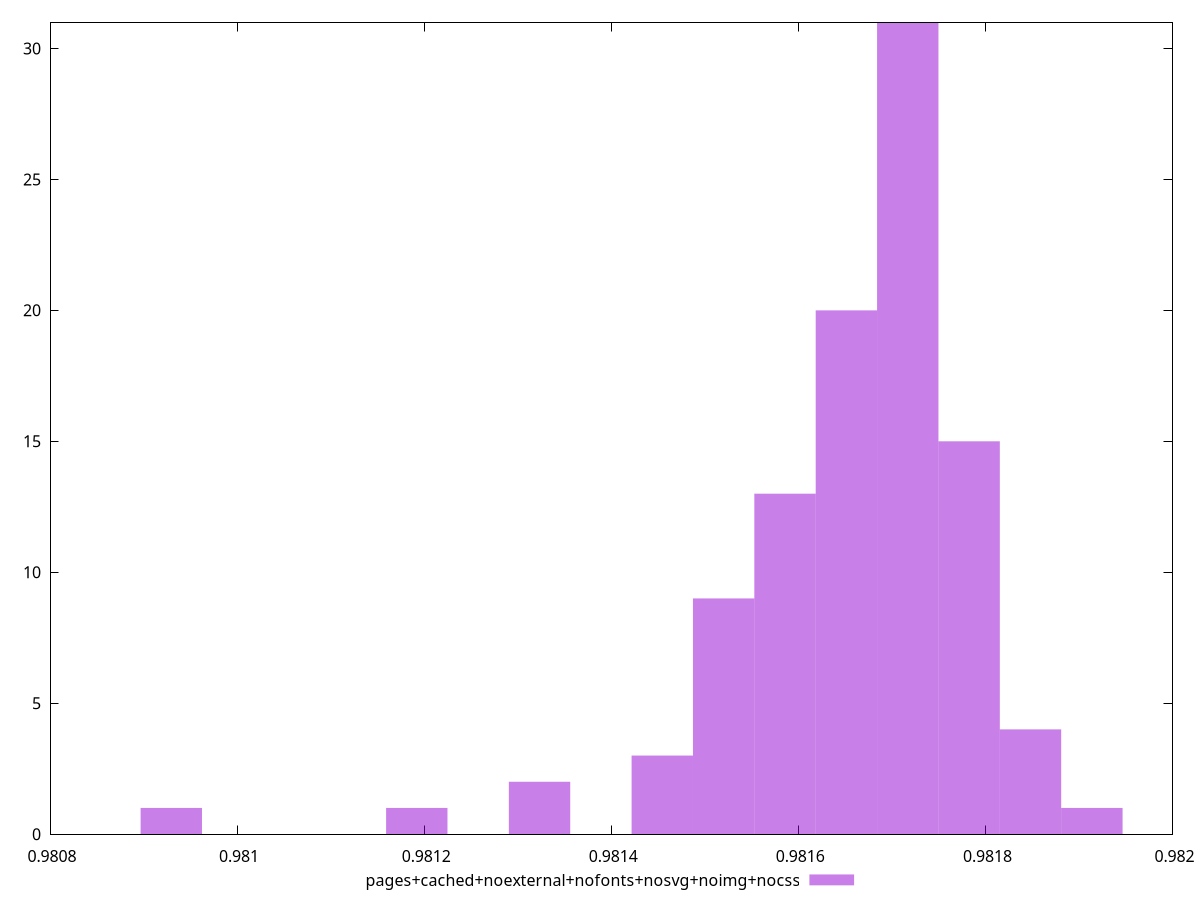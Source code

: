 $_pagesCachedNoexternalNofontsNosvgNoimgNocss <<EOF
0.9817169867643726 31
0.9816513771281523 20
0.9815201578557117 9
0.9817825964005928 15
0.9815857674919319 13
0.9813233289470508 2
0.9811921096746101 1
0.980929671129729 1
0.9818482060368132 4
0.9814545482194914 3
0.9819138156730335 1
EOF
set key outside below
set terminal pngcairo
set output "report_00004_2020-11-02T20-21-41.718Z/first-meaningful-paint/pages+cached+noexternal+nofonts+nosvg+noimg+nocss//hist.png"
set yrange [0:31]
set boxwidth 0.00006560963622030158
set style fill transparent solid 0.5 noborder
plot $_pagesCachedNoexternalNofontsNosvgNoimgNocss title "pages+cached+noexternal+nofonts+nosvg+noimg+nocss" with boxes ,